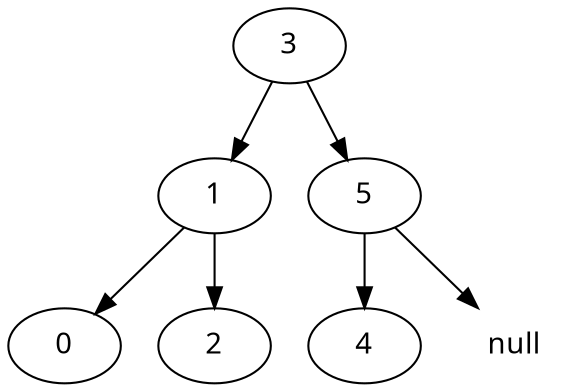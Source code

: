 digraph arbre {
    node [fontname="Courrier"];
    0 [label="0"];
    1 [label="1"];
    2 [label="2"];
    3 [label="3"];
    4 [label="4"];
    5 [label="5"];
    //6 [label="6"];

    null04 [label="null" shape="plaintext"];

    3 -> 1;
    3 -> 5;

    1 -> 2;
    1 -> 0;

    //5 -> 6;
    5 -> 4;
    5 -> null04;
}
